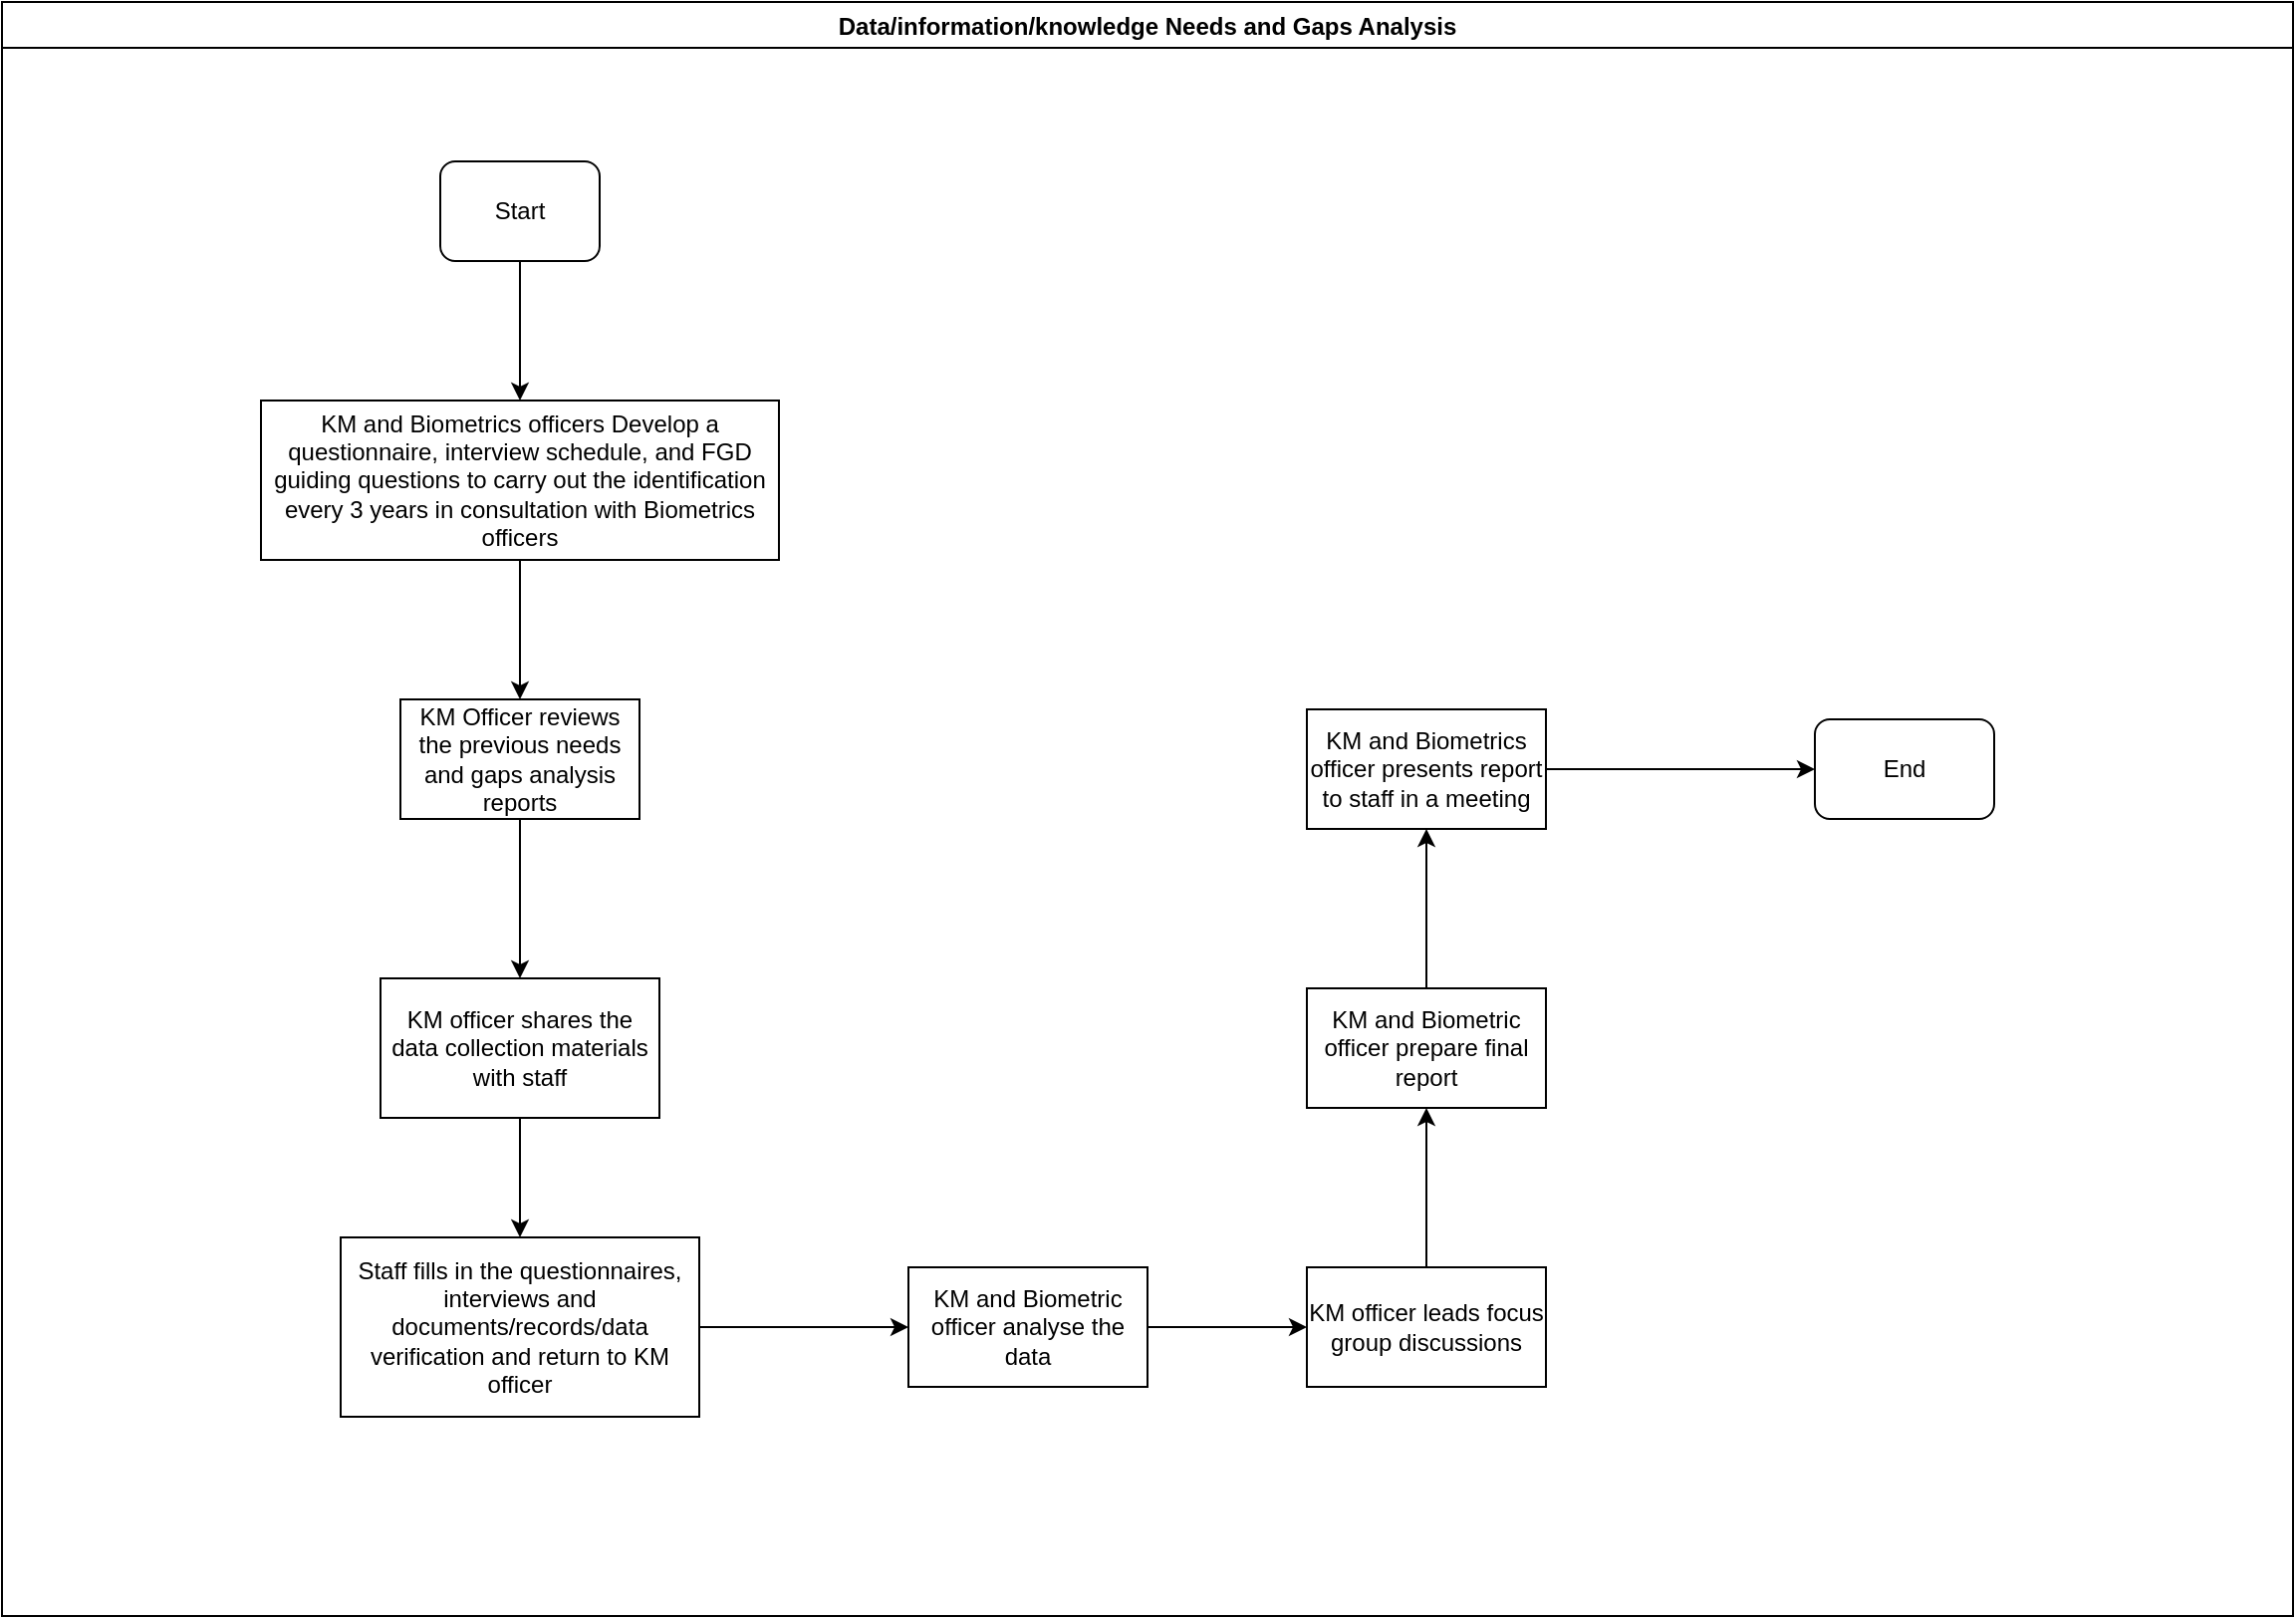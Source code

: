 <mxfile version="14.1.1" type="github">
  <diagram id="taur7bEhrCDfShsqx-jf" name="Page-1">
    <mxGraphModel dx="1038" dy="547" grid="1" gridSize="10" guides="1" tooltips="1" connect="1" arrows="1" fold="1" page="1" pageScale="1" pageWidth="1169" pageHeight="827" math="0" shadow="0">
      <root>
        <mxCell id="0" />
        <mxCell id="1" parent="0" />
        <mxCell id="JMderwETFMnHsGHLVlbF-1" value="Data/information/knowledge Needs and Gaps Analysis" style="swimlane;" vertex="1" parent="1">
          <mxGeometry x="10" y="10" width="1150" height="810" as="geometry" />
        </mxCell>
        <mxCell id="JMderwETFMnHsGHLVlbF-2" value="Start" style="rounded=1;whiteSpace=wrap;html=1;" vertex="1" parent="JMderwETFMnHsGHLVlbF-1">
          <mxGeometry x="220" y="80" width="80" height="50" as="geometry" />
        </mxCell>
        <mxCell id="JMderwETFMnHsGHLVlbF-3" value="KM and Biometrics officers Develop a questionnaire, interview schedule, and FGD guiding questions to carry out the identification every 3 years in consultation with Biometrics officers" style="rounded=0;whiteSpace=wrap;html=1;" vertex="1" parent="JMderwETFMnHsGHLVlbF-1">
          <mxGeometry x="130" y="200" width="260" height="80" as="geometry" />
        </mxCell>
        <mxCell id="JMderwETFMnHsGHLVlbF-4" value="" style="edgeStyle=orthogonalEdgeStyle;rounded=0;orthogonalLoop=1;jettySize=auto;html=1;" edge="1" parent="JMderwETFMnHsGHLVlbF-1" source="JMderwETFMnHsGHLVlbF-2" target="JMderwETFMnHsGHLVlbF-3">
          <mxGeometry relative="1" as="geometry">
            <mxPoint x="260" y="210" as="targetPoint" />
          </mxGeometry>
        </mxCell>
        <mxCell id="JMderwETFMnHsGHLVlbF-5" value="End" style="rounded=1;whiteSpace=wrap;html=1;" vertex="1" parent="JMderwETFMnHsGHLVlbF-1">
          <mxGeometry x="910" y="360" width="90" height="50" as="geometry" />
        </mxCell>
        <mxCell id="JMderwETFMnHsGHLVlbF-6" value="KM officer shares the data collection materials with staff " style="rounded=0;whiteSpace=wrap;html=1;" vertex="1" parent="JMderwETFMnHsGHLVlbF-1">
          <mxGeometry x="190" y="490" width="140" height="70" as="geometry" />
        </mxCell>
        <mxCell id="JMderwETFMnHsGHLVlbF-7" value="KM and Biometric officer analyse the data" style="rounded=0;whiteSpace=wrap;html=1;" vertex="1" parent="JMderwETFMnHsGHLVlbF-1">
          <mxGeometry x="455" y="635" width="120" height="60" as="geometry" />
        </mxCell>
        <mxCell id="JMderwETFMnHsGHLVlbF-9" value="" style="edgeStyle=orthogonalEdgeStyle;rounded=0;orthogonalLoop=1;jettySize=auto;html=1;" edge="1" parent="1" source="JMderwETFMnHsGHLVlbF-10" target="JMderwETFMnHsGHLVlbF-6">
          <mxGeometry relative="1" as="geometry">
            <mxPoint x="270" y="490" as="targetPoint" />
          </mxGeometry>
        </mxCell>
        <mxCell id="JMderwETFMnHsGHLVlbF-10" value="KM Officer reviews the previous needs and gaps analysis reports" style="whiteSpace=wrap;html=1;rounded=0;" vertex="1" parent="1">
          <mxGeometry x="210" y="360" width="120" height="60" as="geometry" />
        </mxCell>
        <mxCell id="JMderwETFMnHsGHLVlbF-11" value="" style="edgeStyle=orthogonalEdgeStyle;rounded=0;orthogonalLoop=1;jettySize=auto;html=1;" edge="1" parent="1" source="JMderwETFMnHsGHLVlbF-3" target="JMderwETFMnHsGHLVlbF-10">
          <mxGeometry relative="1" as="geometry" />
        </mxCell>
        <mxCell id="JMderwETFMnHsGHLVlbF-12" value="" style="edgeStyle=orthogonalEdgeStyle;rounded=0;orthogonalLoop=1;jettySize=auto;html=1;" edge="1" parent="1" source="JMderwETFMnHsGHLVlbF-13" target="JMderwETFMnHsGHLVlbF-7">
          <mxGeometry relative="1" as="geometry">
            <mxPoint x="410" y="690" as="targetPoint" />
          </mxGeometry>
        </mxCell>
        <mxCell id="JMderwETFMnHsGHLVlbF-13" value="Staff fills in the questionnaires, interviews and documents/records/data verification and return to KM officer" style="whiteSpace=wrap;html=1;rounded=0;" vertex="1" parent="1">
          <mxGeometry x="180" y="630" width="180" height="90" as="geometry" />
        </mxCell>
        <mxCell id="JMderwETFMnHsGHLVlbF-14" value="" style="edgeStyle=orthogonalEdgeStyle;rounded=0;orthogonalLoop=1;jettySize=auto;html=1;" edge="1" parent="1" source="JMderwETFMnHsGHLVlbF-6" target="JMderwETFMnHsGHLVlbF-13">
          <mxGeometry relative="1" as="geometry" />
        </mxCell>
        <mxCell id="JMderwETFMnHsGHLVlbF-18" value="" style="edgeStyle=orthogonalEdgeStyle;rounded=0;orthogonalLoop=1;jettySize=auto;html=1;" edge="1" parent="1" source="JMderwETFMnHsGHLVlbF-15" target="JMderwETFMnHsGHLVlbF-17">
          <mxGeometry relative="1" as="geometry" />
        </mxCell>
        <mxCell id="JMderwETFMnHsGHLVlbF-15" value="KM officer leads focus group discussions" style="whiteSpace=wrap;html=1;rounded=0;" vertex="1" parent="1">
          <mxGeometry x="665" y="645" width="120" height="60" as="geometry" />
        </mxCell>
        <mxCell id="JMderwETFMnHsGHLVlbF-16" value="" style="edgeStyle=orthogonalEdgeStyle;rounded=0;orthogonalLoop=1;jettySize=auto;html=1;" edge="1" parent="1" source="JMderwETFMnHsGHLVlbF-7" target="JMderwETFMnHsGHLVlbF-15">
          <mxGeometry relative="1" as="geometry" />
        </mxCell>
        <mxCell id="JMderwETFMnHsGHLVlbF-20" value="" style="edgeStyle=orthogonalEdgeStyle;rounded=0;orthogonalLoop=1;jettySize=auto;html=1;" edge="1" parent="1" source="JMderwETFMnHsGHLVlbF-17" target="JMderwETFMnHsGHLVlbF-19">
          <mxGeometry relative="1" as="geometry" />
        </mxCell>
        <mxCell id="JMderwETFMnHsGHLVlbF-17" value="KM and Biometric officer prepare final report" style="whiteSpace=wrap;html=1;rounded=0;" vertex="1" parent="1">
          <mxGeometry x="665" y="505" width="120" height="60" as="geometry" />
        </mxCell>
        <mxCell id="JMderwETFMnHsGHLVlbF-22" value="" style="edgeStyle=orthogonalEdgeStyle;rounded=0;orthogonalLoop=1;jettySize=auto;html=1;entryX=0;entryY=0.5;entryDx=0;entryDy=0;" edge="1" parent="1" source="JMderwETFMnHsGHLVlbF-19" target="JMderwETFMnHsGHLVlbF-5">
          <mxGeometry relative="1" as="geometry">
            <mxPoint x="865" y="395" as="targetPoint" />
          </mxGeometry>
        </mxCell>
        <mxCell id="JMderwETFMnHsGHLVlbF-19" value="KM and Biometrics officer presents report to staff in a meeting" style="whiteSpace=wrap;html=1;rounded=0;" vertex="1" parent="1">
          <mxGeometry x="665" y="365" width="120" height="60" as="geometry" />
        </mxCell>
      </root>
    </mxGraphModel>
  </diagram>
</mxfile>
